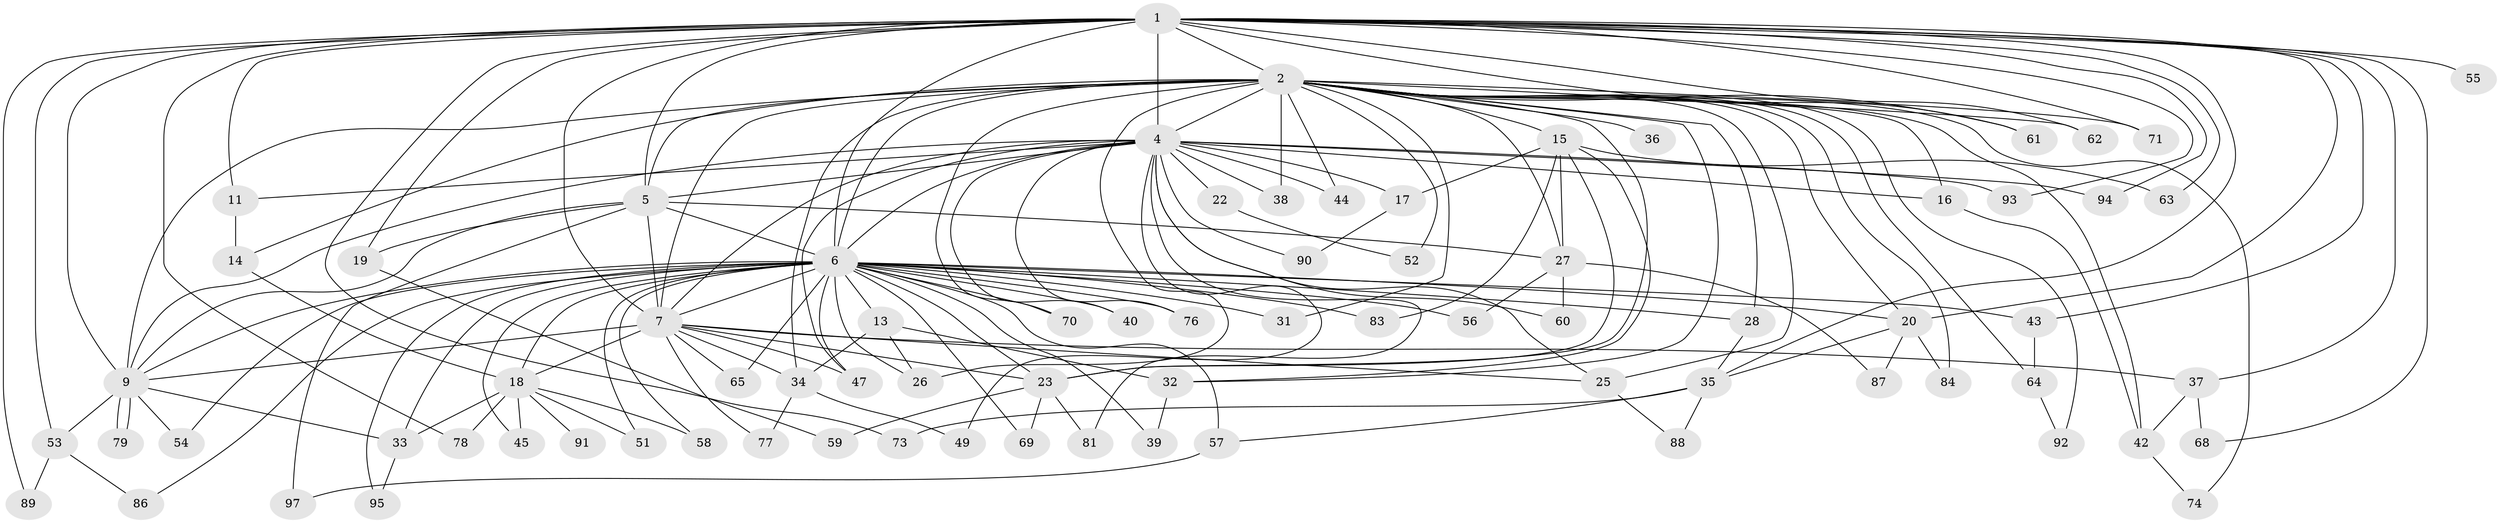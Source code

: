// original degree distribution, {22: 0.010309278350515464, 18: 0.020618556701030927, 16: 0.010309278350515464, 26: 0.010309278350515464, 13: 0.010309278350515464, 23: 0.010309278350515464, 21: 0.010309278350515464, 14: 0.010309278350515464, 28: 0.010309278350515464, 3: 0.12371134020618557, 4: 0.09278350515463918, 5: 0.041237113402061855, 8: 0.010309278350515464, 6: 0.030927835051546393, 2: 0.5876288659793815, 7: 0.010309278350515464}
// Generated by graph-tools (version 1.1) at 2025/41/03/06/25 10:41:31]
// undirected, 77 vertices, 168 edges
graph export_dot {
graph [start="1"]
  node [color=gray90,style=filled];
  1 [super="+3"];
  2 [super="+10"];
  4 [super="+12"];
  5 [super="+21"];
  6 [super="+8"];
  7 [super="+72"];
  9 [super="+41"];
  11;
  13;
  14 [super="+30"];
  15 [super="+80"];
  16 [super="+82"];
  17;
  18 [super="+24"];
  19;
  20 [super="+96"];
  22;
  23 [super="+29"];
  25 [super="+75"];
  26 [super="+85"];
  27 [super="+66"];
  28;
  31;
  32 [super="+48"];
  33;
  34;
  35 [super="+46"];
  36;
  37;
  38;
  39;
  40;
  42 [super="+50"];
  43;
  44;
  45;
  47 [super="+67"];
  49;
  51;
  52;
  53;
  54;
  55;
  56;
  57;
  58;
  59;
  60;
  61;
  62;
  63;
  64;
  65;
  68;
  69;
  70;
  71;
  73;
  74;
  76;
  77;
  78;
  79;
  81;
  83;
  84;
  86;
  87;
  88;
  89;
  90;
  91;
  92;
  93;
  94;
  95;
  97;
  1 -- 2 [weight=4];
  1 -- 4 [weight=3];
  1 -- 5 [weight=2];
  1 -- 6 [weight=4];
  1 -- 7 [weight=2];
  1 -- 9 [weight=2];
  1 -- 19;
  1 -- 20;
  1 -- 35;
  1 -- 37;
  1 -- 43;
  1 -- 55 [weight=2];
  1 -- 68;
  1 -- 71;
  1 -- 78;
  1 -- 89;
  1 -- 93;
  1 -- 94;
  1 -- 73;
  1 -- 11;
  1 -- 53;
  1 -- 61;
  1 -- 62;
  1 -- 63;
  2 -- 4 [weight=2];
  2 -- 5 [weight=3];
  2 -- 6 [weight=4];
  2 -- 7 [weight=2];
  2 -- 9 [weight=2];
  2 -- 15 [weight=2];
  2 -- 20;
  2 -- 23;
  2 -- 28;
  2 -- 31;
  2 -- 34;
  2 -- 38;
  2 -- 71;
  2 -- 64;
  2 -- 70;
  2 -- 74;
  2 -- 14;
  2 -- 16;
  2 -- 84;
  2 -- 25;
  2 -- 27;
  2 -- 92;
  2 -- 36;
  2 -- 42;
  2 -- 44;
  2 -- 52;
  2 -- 61;
  2 -- 62;
  2 -- 32;
  2 -- 26;
  4 -- 5;
  4 -- 6 [weight=2];
  4 -- 7;
  4 -- 9;
  4 -- 11;
  4 -- 16 [weight=2];
  4 -- 17;
  4 -- 22 [weight=2];
  4 -- 38;
  4 -- 40;
  4 -- 44;
  4 -- 49;
  4 -- 60;
  4 -- 76;
  4 -- 81;
  4 -- 90;
  4 -- 93;
  4 -- 94;
  4 -- 47;
  4 -- 25;
  5 -- 6 [weight=2];
  5 -- 7;
  5 -- 9;
  5 -- 19;
  5 -- 97;
  5 -- 27;
  6 -- 7 [weight=2];
  6 -- 9 [weight=2];
  6 -- 13 [weight=2];
  6 -- 23;
  6 -- 26;
  6 -- 28;
  6 -- 43;
  6 -- 51;
  6 -- 56;
  6 -- 57;
  6 -- 65;
  6 -- 70;
  6 -- 76;
  6 -- 83;
  6 -- 86;
  6 -- 95;
  6 -- 69;
  6 -- 18;
  6 -- 31;
  6 -- 33;
  6 -- 39;
  6 -- 40;
  6 -- 45;
  6 -- 54;
  6 -- 58;
  6 -- 20;
  6 -- 47;
  7 -- 9;
  7 -- 18 [weight=2];
  7 -- 25;
  7 -- 37;
  7 -- 47;
  7 -- 65;
  7 -- 77;
  7 -- 34;
  7 -- 23;
  9 -- 53;
  9 -- 54;
  9 -- 79;
  9 -- 79;
  9 -- 33;
  11 -- 14;
  13 -- 26;
  13 -- 32;
  13 -- 34;
  14 -- 18;
  15 -- 17;
  15 -- 27;
  15 -- 32;
  15 -- 63;
  15 -- 83;
  15 -- 23;
  16 -- 42;
  17 -- 90;
  18 -- 51;
  18 -- 91 [weight=2];
  18 -- 33;
  18 -- 58;
  18 -- 45;
  18 -- 78;
  19 -- 59;
  20 -- 35;
  20 -- 84;
  20 -- 87;
  22 -- 52;
  23 -- 81;
  23 -- 69;
  23 -- 59;
  25 -- 88;
  27 -- 56;
  27 -- 60;
  27 -- 87;
  28 -- 35;
  32 -- 39;
  33 -- 95;
  34 -- 49;
  34 -- 77;
  35 -- 57;
  35 -- 88;
  35 -- 73;
  37 -- 42;
  37 -- 68;
  42 -- 74;
  43 -- 64;
  53 -- 86;
  53 -- 89;
  57 -- 97;
  64 -- 92;
}
